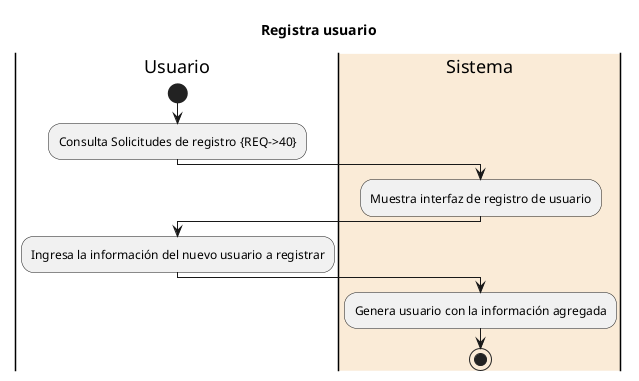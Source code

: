 @startuml Registra usuario
title Registra usuario

|Usuario|
start
:Consulta Solicitudes de registro {REQ->40};

|#AntiqueWhite|Sistema|
:Muestra interfaz de registro de usuario;

|Usuario| 
:Ingresa la información del nuevo usuario a registrar;

|Sistema|
:Genera usuario con la información agregada;

stop


@enduml